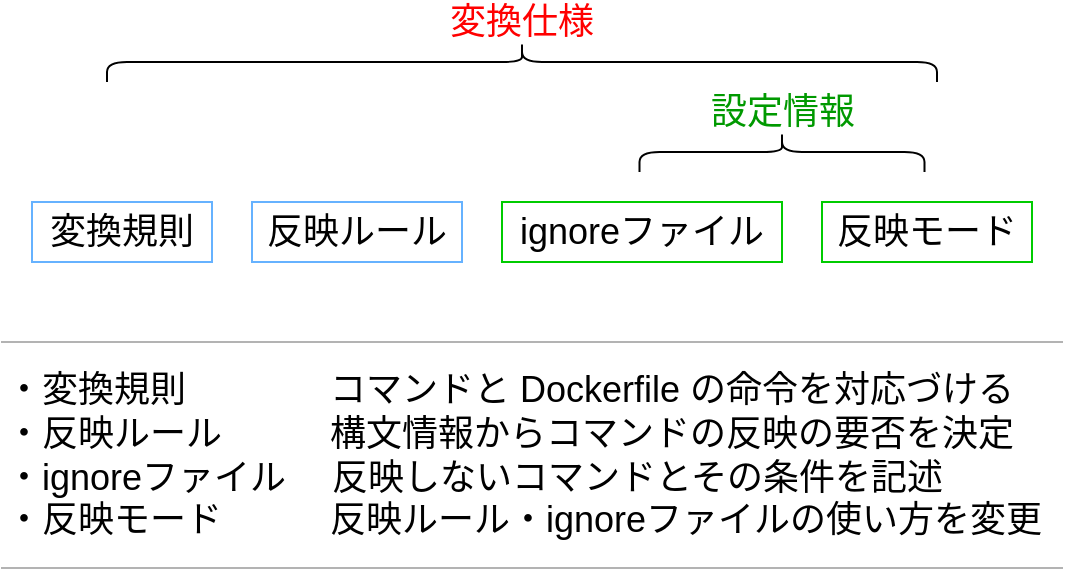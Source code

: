 <mxfile>
    <diagram id="SogAj66ykhWvAEh30I8w" name="ページ1">
        <mxGraphModel dx="696" dy="759" grid="1" gridSize="10" guides="1" tooltips="1" connect="1" arrows="1" fold="1" page="1" pageScale="1" pageWidth="583" pageHeight="413" math="0" shadow="0">
            <root>
                <mxCell id="0"/>
                <mxCell id="1" parent="0"/>
                <mxCell id="2" value="&lt;font color=&quot;#ff0000&quot; style=&quot;font-size: 18px;&quot;&gt;変換仕様&lt;/font&gt;" style="text;html=1;strokeColor=none;fillColor=none;align=center;verticalAlign=middle;whiteSpace=wrap;rounded=0;" parent="1" vertex="1">
                    <mxGeometry x="220" y="10" width="80" height="20" as="geometry"/>
                </mxCell>
                <mxCell id="5" value="&lt;font style=&quot;font-size: 18px;&quot;&gt;変換規則&lt;/font&gt;" style="text;html=1;strokeColor=#66B2FF;fillColor=none;align=center;verticalAlign=middle;whiteSpace=wrap;rounded=0;" parent="1" vertex="1">
                    <mxGeometry x="15" y="110" width="90" height="30" as="geometry"/>
                </mxCell>
                <mxCell id="11" value="&lt;font style=&quot;font-size: 18px;&quot;&gt;ignoreファイル&lt;/font&gt;" style="text;html=1;strokeColor=#00CC00;fillColor=none;align=center;verticalAlign=middle;whiteSpace=wrap;rounded=0;" parent="1" vertex="1">
                    <mxGeometry x="250" y="110" width="140" height="30" as="geometry"/>
                </mxCell>
                <mxCell id="12" value="&lt;font style=&quot;font-size: 18px;&quot;&gt;反映ルール&lt;/font&gt;" style="text;html=1;strokeColor=#66B2FF;fillColor=none;align=center;verticalAlign=middle;whiteSpace=wrap;rounded=0;" parent="1" vertex="1">
                    <mxGeometry x="125" y="110" width="105" height="30" as="geometry"/>
                </mxCell>
                <mxCell id="13" value="&lt;font style=&quot;font-size: 18px;&quot;&gt;反映モード&lt;/font&gt;" style="text;html=1;strokeColor=#00CC00;fillColor=none;align=center;verticalAlign=middle;whiteSpace=wrap;rounded=0;" parent="1" vertex="1">
                    <mxGeometry x="410" y="110" width="105" height="30" as="geometry"/>
                </mxCell>
                <mxCell id="41" value="&lt;font style=&quot;font-size: 18px;&quot; color=&quot;#009900&quot;&gt;設定情報&lt;/font&gt;" style="text;html=1;strokeColor=none;fillColor=none;align=center;verticalAlign=middle;whiteSpace=wrap;rounded=0;dashed=1;dashPattern=8 8;fontSize=16;" parent="1" vertex="1">
                    <mxGeometry x="352.5" y="55" width="75" height="20" as="geometry"/>
                </mxCell>
                <mxCell id="71" value="" style="shape=curlyBracket;whiteSpace=wrap;html=1;rounded=1;labelPosition=left;verticalLabelPosition=middle;align=right;verticalAlign=middle;direction=south;" parent="1" vertex="1">
                    <mxGeometry x="52.5" y="30" width="415" height="20" as="geometry"/>
                </mxCell>
                <mxCell id="72" value="" style="shape=curlyBracket;whiteSpace=wrap;html=1;rounded=1;labelPosition=left;verticalLabelPosition=middle;align=right;verticalAlign=middle;direction=south;" parent="1" vertex="1">
                    <mxGeometry x="318.75" y="75" width="142.5" height="20" as="geometry"/>
                </mxCell>
                <mxCell id="103" value="&lt;font style=&quot;font-size: 18px;&quot;&gt;・変換規則　　　　コマンドと Dockerfile の命令を対応づける&lt;br&gt;・反映ルール　　　構文情報からコマンドの反映の要否を決定&lt;br&gt;・ignoreファイル 　反映しないコマンドとその条件を記述&lt;br&gt;・反映モード　　　反映ルール・ignoreファイルの使い方を変更&lt;/font&gt;" style="text;html=1;strokeColor=none;fillColor=none;align=left;verticalAlign=middle;whiteSpace=wrap;rounded=0;fontSize=16;" parent="1" vertex="1">
                    <mxGeometry y="200" width="530" height="74" as="geometry"/>
                </mxCell>
                <mxCell id="106" value="" style="shape=partialRectangle;whiteSpace=wrap;html=1;left=0;right=0;fillColor=none;fontSize=16;fontColor=#3399FF;strokeColor=#B3B3B3;" parent="1" vertex="1">
                    <mxGeometry y="180" width="530" height="113" as="geometry"/>
                </mxCell>
            </root>
        </mxGraphModel>
    </diagram>
</mxfile>